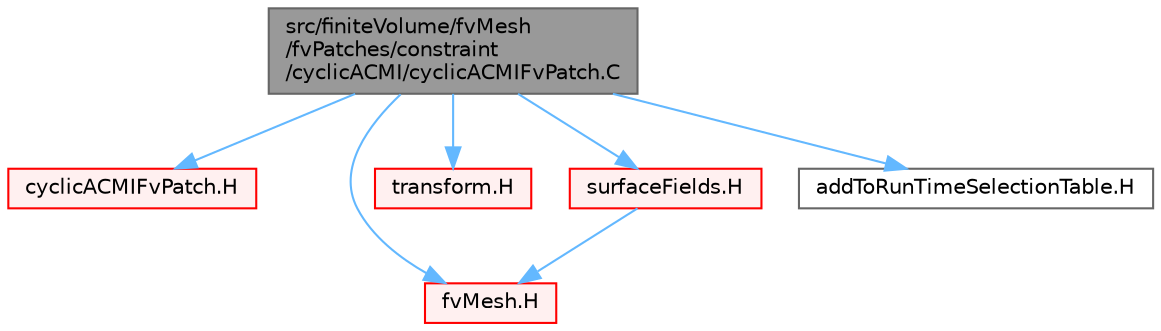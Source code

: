 digraph "src/finiteVolume/fvMesh/fvPatches/constraint/cyclicACMI/cyclicACMIFvPatch.C"
{
 // LATEX_PDF_SIZE
  bgcolor="transparent";
  edge [fontname=Helvetica,fontsize=10,labelfontname=Helvetica,labelfontsize=10];
  node [fontname=Helvetica,fontsize=10,shape=box,height=0.2,width=0.4];
  Node1 [id="Node000001",label="src/finiteVolume/fvMesh\l/fvPatches/constraint\l/cyclicACMI/cyclicACMIFvPatch.C",height=0.2,width=0.4,color="gray40", fillcolor="grey60", style="filled", fontcolor="black",tooltip=" "];
  Node1 -> Node2 [id="edge1_Node000001_Node000002",color="steelblue1",style="solid",tooltip=" "];
  Node2 [id="Node000002",label="cyclicACMIFvPatch.H",height=0.2,width=0.4,color="red", fillcolor="#FFF0F0", style="filled",URL="$cyclicACMIFvPatch_8H.html",tooltip=" "];
  Node1 -> Node344 [id="edge2_Node000001_Node000344",color="steelblue1",style="solid",tooltip=" "];
  Node344 [id="Node000344",label="fvMesh.H",height=0.2,width=0.4,color="red", fillcolor="#FFF0F0", style="filled",URL="$fvMesh_8H.html",tooltip=" "];
  Node1 -> Node402 [id="edge3_Node000001_Node000402",color="steelblue1",style="solid",tooltip=" "];
  Node402 [id="Node000402",label="transform.H",height=0.2,width=0.4,color="red", fillcolor="#FFF0F0", style="filled",URL="$transform_8H.html",tooltip="3D tensor transformation operations."];
  Node1 -> Node403 [id="edge4_Node000001_Node000403",color="steelblue1",style="solid",tooltip=" "];
  Node403 [id="Node000403",label="surfaceFields.H",height=0.2,width=0.4,color="red", fillcolor="#FFF0F0", style="filled",URL="$surfaceFields_8H.html",tooltip="Foam::surfaceFields."];
  Node403 -> Node344 [id="edge5_Node000403_Node000344",color="steelblue1",style="solid",tooltip=" "];
  Node1 -> Node442 [id="edge6_Node000001_Node000442",color="steelblue1",style="solid",tooltip=" "];
  Node442 [id="Node000442",label="addToRunTimeSelectionTable.H",height=0.2,width=0.4,color="grey40", fillcolor="white", style="filled",URL="$addToRunTimeSelectionTable_8H.html",tooltip="Macros for easy insertion into run-time selection tables."];
}
